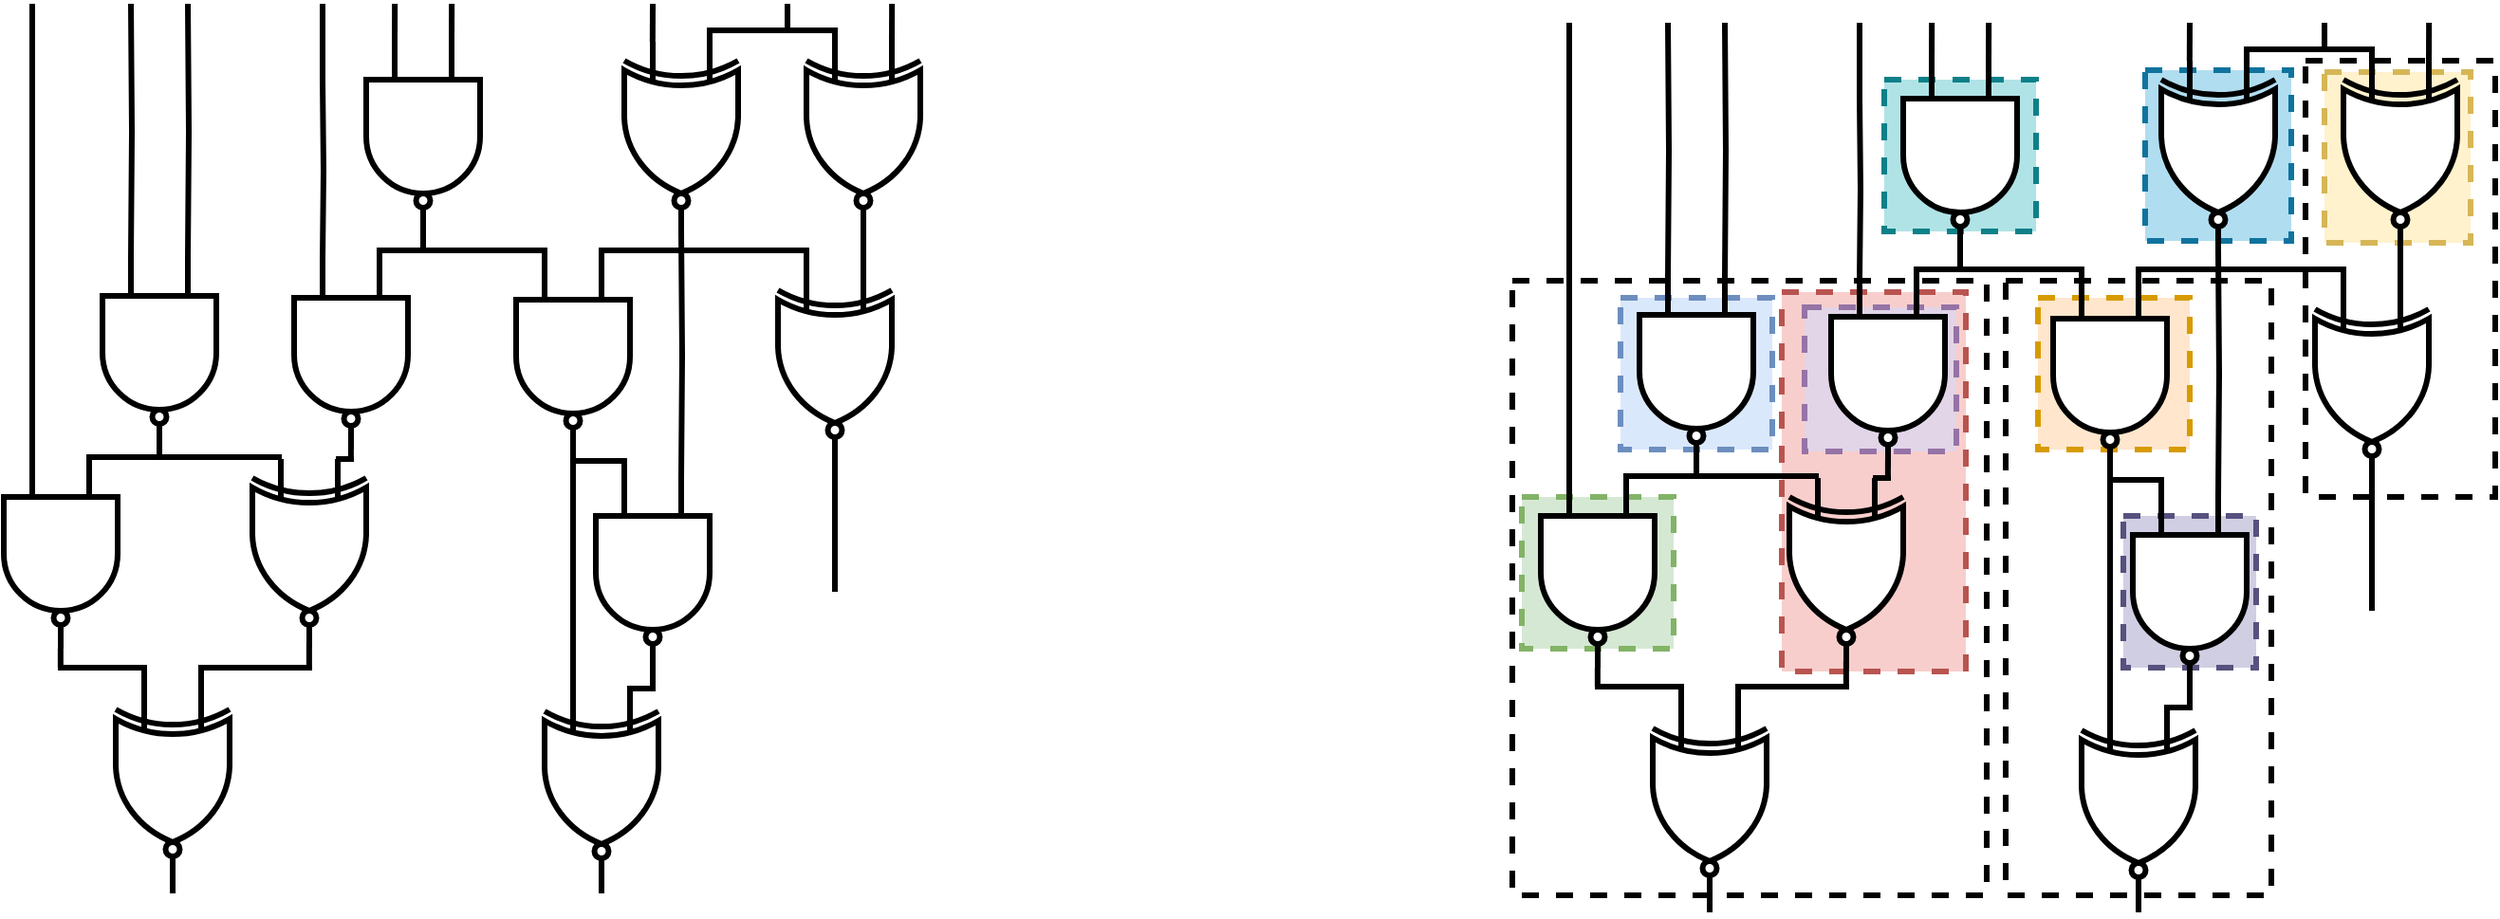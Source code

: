 <mxfile version="23.0.2" type="github">
  <diagram name="第 1 页" id="32cf2SjD67FVLoWvo91B">
    <mxGraphModel dx="1921" dy="1083" grid="1" gridSize="10" guides="1" tooltips="1" connect="1" arrows="1" fold="1" page="1" pageScale="1" pageWidth="827" pageHeight="1169" math="0" shadow="0">
      <root>
        <mxCell id="0" />
        <mxCell id="1" parent="0" />
        <mxCell id="BgFvJU5Psar2_dKR7bJg-219" value="" style="rounded=0;whiteSpace=wrap;html=1;dashed=1;strokeWidth=3;fillColor=none;strokeColor=#000000;" vertex="1" parent="1">
          <mxGeometry x="1348" y="190" width="100" height="230" as="geometry" />
        </mxCell>
        <mxCell id="BgFvJU5Psar2_dKR7bJg-217" value="" style="rounded=0;whiteSpace=wrap;html=1;dashed=1;strokeWidth=3;fillColor=none;strokeColor=#000000;" vertex="1" parent="1">
          <mxGeometry x="1190" y="306" width="140" height="324" as="geometry" />
        </mxCell>
        <mxCell id="BgFvJU5Psar2_dKR7bJg-214" value="" style="rounded=0;whiteSpace=wrap;html=1;dashed=1;strokeWidth=3;fillColor=none;strokeColor=#000000;" vertex="1" parent="1">
          <mxGeometry x="930" y="306" width="250" height="324" as="geometry" />
        </mxCell>
        <mxCell id="BgFvJU5Psar2_dKR7bJg-161" value="" style="rounded=0;whiteSpace=wrap;html=1;dashed=1;strokeWidth=3;fillColor=#f8cecc;strokeColor=#b85450;" vertex="1" parent="1">
          <mxGeometry x="1072" y="312" width="97" height="200" as="geometry" />
        </mxCell>
        <mxCell id="BgFvJU5Psar2_dKR7bJg-108" value="" style="rounded=0;whiteSpace=wrap;html=1;dashed=1;strokeWidth=3;fillColor=#d5e8d4;strokeColor=#82b366;" vertex="1" parent="1">
          <mxGeometry x="935" y="420" width="80" height="80" as="geometry" />
        </mxCell>
        <mxCell id="BgFvJU5Psar2_dKR7bJg-110" value="" style="rounded=0;whiteSpace=wrap;html=1;dashed=1;strokeWidth=3;fillColor=#e1d5e7;strokeColor=#9673a6;" vertex="1" parent="1">
          <mxGeometry x="1084" y="320" width="80" height="76" as="geometry" />
        </mxCell>
        <mxCell id="BgFvJU5Psar2_dKR7bJg-109" value="" style="rounded=0;whiteSpace=wrap;html=1;dashed=1;strokeWidth=3;fillColor=#dae8fc;strokeColor=#6c8ebf;" vertex="1" parent="1">
          <mxGeometry x="987" y="315" width="80" height="80" as="geometry" />
        </mxCell>
        <mxCell id="BgFvJU5Psar2_dKR7bJg-159" value="" style="group" vertex="1" connectable="0" parent="1">
          <mxGeometry x="945" y="170" width="500" height="463" as="geometry" />
        </mxCell>
        <mxCell id="BgFvJU5Psar2_dKR7bJg-220" value="" style="rounded=0;whiteSpace=wrap;html=1;dashed=1;strokeWidth=3;fillColor=#b1ddf0;strokeColor=#10739e;" vertex="1" parent="BgFvJU5Psar2_dKR7bJg-159">
          <mxGeometry x="318.5" y="25" width="77" height="90" as="geometry" />
        </mxCell>
        <mxCell id="BgFvJU5Psar2_dKR7bJg-218" value="" style="rounded=0;whiteSpace=wrap;html=1;dashed=1;strokeWidth=3;fillColor=#d0cee2;strokeColor=#56517e;" vertex="1" parent="BgFvJU5Psar2_dKR7bJg-159">
          <mxGeometry x="307" y="260" width="70" height="80" as="geometry" />
        </mxCell>
        <mxCell id="BgFvJU5Psar2_dKR7bJg-215" value="" style="rounded=0;whiteSpace=wrap;html=1;dashed=1;strokeWidth=3;fillColor=#b0e3e6;strokeColor=#0e8088;" vertex="1" parent="BgFvJU5Psar2_dKR7bJg-159">
          <mxGeometry x="181" y="30" width="80" height="80" as="geometry" />
        </mxCell>
        <mxCell id="BgFvJU5Psar2_dKR7bJg-164" value="" style="rounded=0;whiteSpace=wrap;html=1;dashed=1;strokeWidth=3;fillColor=#ffe6cc;strokeColor=#d79b00;" vertex="1" parent="BgFvJU5Psar2_dKR7bJg-159">
          <mxGeometry x="262" y="145" width="80" height="80" as="geometry" />
        </mxCell>
        <mxCell id="BgFvJU5Psar2_dKR7bJg-162" value="" style="rounded=0;whiteSpace=wrap;html=1;dashed=1;strokeWidth=3;fillColor=#fff2cc;strokeColor=#d6b656;" vertex="1" parent="BgFvJU5Psar2_dKR7bJg-159">
          <mxGeometry x="413" y="26" width="77" height="90" as="geometry" />
        </mxCell>
        <mxCell id="BgFvJU5Psar2_dKR7bJg-12" value="" style="verticalLabelPosition=bottom;shadow=0;dashed=0;align=center;html=1;verticalAlign=top;shape=mxgraph.electrical.logic_gates.logic_gate;operation=xor;negating=1;negSize=0.15;strokeWidth=3;direction=south;" vertex="1" parent="BgFvJU5Psar2_dKR7bJg-159">
          <mxGeometry x="131" y="240" width="60" height="100" as="geometry" />
        </mxCell>
        <mxCell id="BgFvJU5Psar2_dKR7bJg-13" value="" style="verticalLabelPosition=bottom;shadow=0;dashed=0;align=center;html=1;verticalAlign=top;shape=mxgraph.electrical.logic_gates.logic_gate;operation=and;negating=1;negSize=0.15;strokeWidth=3;direction=south;" vertex="1" parent="BgFvJU5Psar2_dKR7bJg-159">
          <mxGeometry y="240" width="60" height="100" as="geometry" />
        </mxCell>
        <mxCell id="BgFvJU5Psar2_dKR7bJg-14" value="" style="verticalLabelPosition=bottom;shadow=0;dashed=0;align=center;html=1;verticalAlign=top;shape=mxgraph.electrical.logic_gates.logic_gate;operation=and;negating=1;negSize=0.15;strokeWidth=3;direction=south;" vertex="1" parent="BgFvJU5Psar2_dKR7bJg-159">
          <mxGeometry x="52" y="134" width="60" height="100" as="geometry" />
        </mxCell>
        <mxCell id="BgFvJU5Psar2_dKR7bJg-16" value="" style="endArrow=none;html=1;rounded=0;entryX=1;entryY=0.5;entryDx=0;entryDy=0;entryPerimeter=0;strokeWidth=3;" edge="1" parent="BgFvJU5Psar2_dKR7bJg-159" target="BgFvJU5Psar2_dKR7bJg-14">
          <mxGeometry width="50" height="50" relative="1" as="geometry">
            <mxPoint x="82" y="240" as="sourcePoint" />
            <mxPoint x="82" y="329" as="targetPoint" />
          </mxGeometry>
        </mxCell>
        <mxCell id="BgFvJU5Psar2_dKR7bJg-18" value="" style="verticalLabelPosition=bottom;shadow=0;dashed=0;align=center;html=1;verticalAlign=top;shape=mxgraph.electrical.logic_gates.logic_gate;operation=xor;negating=1;negSize=0.15;strokeWidth=3;direction=south;" vertex="1" parent="BgFvJU5Psar2_dKR7bJg-159">
          <mxGeometry x="59" y="362" width="60" height="100" as="geometry" />
        </mxCell>
        <mxCell id="BgFvJU5Psar2_dKR7bJg-21" value="" style="endArrow=none;html=1;rounded=0;strokeWidth=3;entryX=0;entryY=0.75;entryDx=0;entryDy=0;entryPerimeter=0;edgeStyle=orthogonalEdgeStyle;" edge="1" parent="BgFvJU5Psar2_dKR7bJg-159" target="BgFvJU5Psar2_dKR7bJg-13">
          <mxGeometry width="50" height="50" relative="1" as="geometry">
            <mxPoint x="15" as="sourcePoint" />
            <mxPoint x="-9" y="238" as="targetPoint" />
            <Array as="points">
              <mxPoint x="15" y="8" />
            </Array>
          </mxGeometry>
        </mxCell>
        <mxCell id="BgFvJU5Psar2_dKR7bJg-22" value="" style="endArrow=none;html=1;rounded=0;strokeWidth=3;entryX=0;entryY=0.75;entryDx=0;entryDy=0;entryPerimeter=0;edgeStyle=orthogonalEdgeStyle;" edge="1" parent="BgFvJU5Psar2_dKR7bJg-159" target="BgFvJU5Psar2_dKR7bJg-14">
          <mxGeometry width="50" height="50" relative="1" as="geometry">
            <mxPoint x="67" as="sourcePoint" />
            <mxPoint x="72" y="119" as="targetPoint" />
          </mxGeometry>
        </mxCell>
        <mxCell id="BgFvJU5Psar2_dKR7bJg-23" value="" style="endArrow=none;html=1;rounded=0;strokeWidth=3;entryX=0;entryY=0.25;entryDx=0;entryDy=0;entryPerimeter=0;edgeStyle=orthogonalEdgeStyle;" edge="1" parent="BgFvJU5Psar2_dKR7bJg-159" target="BgFvJU5Psar2_dKR7bJg-14">
          <mxGeometry width="50" height="50" relative="1" as="geometry">
            <mxPoint x="97" as="sourcePoint" />
            <mxPoint x="77" y="149" as="targetPoint" />
          </mxGeometry>
        </mxCell>
        <mxCell id="BgFvJU5Psar2_dKR7bJg-24" value="" style="verticalLabelPosition=bottom;shadow=0;dashed=0;align=center;html=1;verticalAlign=top;shape=mxgraph.electrical.logic_gates.logic_gate;operation=and;negating=1;negSize=0.15;strokeWidth=3;direction=south;" vertex="1" parent="BgFvJU5Psar2_dKR7bJg-159">
          <mxGeometry x="153" y="135" width="60" height="100" as="geometry" />
        </mxCell>
        <mxCell id="BgFvJU5Psar2_dKR7bJg-25" value="" style="endArrow=none;html=1;rounded=0;strokeWidth=3;" edge="1" parent="BgFvJU5Psar2_dKR7bJg-159">
          <mxGeometry width="50" height="50" relative="1" as="geometry">
            <mxPoint x="184.5" y="240" as="sourcePoint" />
            <mxPoint x="175" y="240" as="targetPoint" />
          </mxGeometry>
        </mxCell>
        <mxCell id="BgFvJU5Psar2_dKR7bJg-27" value="" style="endArrow=none;html=1;rounded=0;strokeWidth=3;entryX=0;entryY=0.75;entryDx=0;entryDy=0;entryPerimeter=0;edgeStyle=orthogonalEdgeStyle;" edge="1" parent="BgFvJU5Psar2_dKR7bJg-159" target="BgFvJU5Psar2_dKR7bJg-24">
          <mxGeometry width="50" height="50" relative="1" as="geometry">
            <mxPoint x="168" y="40" as="sourcePoint" />
            <mxPoint x="163" y="130" as="targetPoint" />
          </mxGeometry>
        </mxCell>
        <mxCell id="BgFvJU5Psar2_dKR7bJg-28" value="" style="verticalLabelPosition=bottom;shadow=0;dashed=0;align=center;html=1;verticalAlign=top;shape=mxgraph.electrical.logic_gates.logic_gate;operation=and;negating=1;negSize=0.15;strokeWidth=3;direction=south;" vertex="1" parent="BgFvJU5Psar2_dKR7bJg-159">
          <mxGeometry x="191" y="20" width="60" height="100" as="geometry" />
        </mxCell>
        <mxCell id="BgFvJU5Psar2_dKR7bJg-29" value="" style="endArrow=none;html=1;rounded=0;strokeWidth=3;entryX=0;entryY=0.25;entryDx=0;entryDy=0;entryPerimeter=0;edgeStyle=orthogonalEdgeStyle;exitX=1;exitY=0.5;exitDx=0;exitDy=0;exitPerimeter=0;" edge="1" parent="BgFvJU5Psar2_dKR7bJg-159" source="BgFvJU5Psar2_dKR7bJg-28" target="BgFvJU5Psar2_dKR7bJg-24">
          <mxGeometry width="50" height="50" relative="1" as="geometry">
            <mxPoint x="140" y="50" as="sourcePoint" />
            <mxPoint x="140" y="140" as="targetPoint" />
          </mxGeometry>
        </mxCell>
        <mxCell id="BgFvJU5Psar2_dKR7bJg-30" value="" style="verticalLabelPosition=bottom;shadow=0;dashed=0;align=center;html=1;verticalAlign=top;shape=mxgraph.electrical.logic_gates.logic_gate;operation=and;negating=1;negSize=0.15;strokeWidth=3;direction=south;" vertex="1" parent="BgFvJU5Psar2_dKR7bJg-159">
          <mxGeometry x="270" y="136" width="60" height="100" as="geometry" />
        </mxCell>
        <mxCell id="BgFvJU5Psar2_dKR7bJg-31" value="" style="endArrow=none;html=1;rounded=0;strokeWidth=3;edgeStyle=orthogonalEdgeStyle;exitX=0;exitY=0.75;exitDx=0;exitDy=0;exitPerimeter=0;" edge="1" parent="BgFvJU5Psar2_dKR7bJg-159" source="BgFvJU5Psar2_dKR7bJg-30">
          <mxGeometry width="50" height="50" relative="1" as="geometry">
            <mxPoint x="275" y="139" as="sourcePoint" />
            <mxPoint x="215" y="130" as="targetPoint" />
            <Array as="points">
              <mxPoint x="285" y="130" />
            </Array>
          </mxGeometry>
        </mxCell>
        <mxCell id="BgFvJU5Psar2_dKR7bJg-32" value="" style="verticalLabelPosition=bottom;shadow=0;dashed=0;align=center;html=1;verticalAlign=top;shape=mxgraph.electrical.logic_gates.logic_gate;operation=xor;negating=1;negSize=0.15;strokeWidth=3;direction=south;" vertex="1" parent="BgFvJU5Psar2_dKR7bJg-159">
          <mxGeometry x="285" y="363" width="60" height="100" as="geometry" />
        </mxCell>
        <mxCell id="BgFvJU5Psar2_dKR7bJg-33" value="" style="endArrow=none;html=1;rounded=0;strokeWidth=3;entryX=0;entryY=0.75;entryDx=0;entryDy=0;entryPerimeter=0;edgeStyle=orthogonalEdgeStyle;exitX=1;exitY=0.5;exitDx=0;exitDy=0;exitPerimeter=0;" edge="1" parent="BgFvJU5Psar2_dKR7bJg-159" source="BgFvJU5Psar2_dKR7bJg-30" target="BgFvJU5Psar2_dKR7bJg-32">
          <mxGeometry width="50" height="50" relative="1" as="geometry">
            <mxPoint x="280" y="220" as="sourcePoint" />
            <mxPoint x="280" y="460" as="targetPoint" />
          </mxGeometry>
        </mxCell>
        <mxCell id="BgFvJU5Psar2_dKR7bJg-34" value="" style="endArrow=none;html=1;rounded=0;strokeWidth=3;" edge="1" parent="BgFvJU5Psar2_dKR7bJg-159">
          <mxGeometry width="50" height="50" relative="1" as="geometry">
            <mxPoint x="43.5" y="239" as="sourcePoint" />
            <mxPoint x="146.5" y="239" as="targetPoint" />
          </mxGeometry>
        </mxCell>
        <mxCell id="BgFvJU5Psar2_dKR7bJg-35" value="" style="verticalLabelPosition=bottom;shadow=0;dashed=0;align=center;html=1;verticalAlign=top;shape=mxgraph.electrical.logic_gates.logic_gate;operation=and;negating=1;negSize=0.15;strokeWidth=3;direction=south;" vertex="1" parent="BgFvJU5Psar2_dKR7bJg-159">
          <mxGeometry x="312" y="250" width="60" height="100" as="geometry" />
        </mxCell>
        <mxCell id="BgFvJU5Psar2_dKR7bJg-36" value="" style="endArrow=none;html=1;rounded=0;strokeWidth=3;edgeStyle=orthogonalEdgeStyle;exitX=0;exitY=0.75;exitDx=0;exitDy=0;exitPerimeter=0;" edge="1" parent="BgFvJU5Psar2_dKR7bJg-159" source="BgFvJU5Psar2_dKR7bJg-35">
          <mxGeometry width="50" height="50" relative="1" as="geometry">
            <mxPoint x="344.99" y="250" as="sourcePoint" />
            <mxPoint x="299.99" y="234" as="targetPoint" />
            <Array as="points">
              <mxPoint x="327" y="241" />
              <mxPoint x="300" y="241" />
            </Array>
          </mxGeometry>
        </mxCell>
        <mxCell id="BgFvJU5Psar2_dKR7bJg-38" value="" style="verticalLabelPosition=bottom;shadow=0;dashed=0;align=center;html=1;verticalAlign=top;shape=mxgraph.electrical.logic_gates.logic_gate;operation=xor;negating=1;negSize=0.15;strokeWidth=3;direction=south;" vertex="1" parent="BgFvJU5Psar2_dKR7bJg-159">
          <mxGeometry x="327" y="20" width="60" height="100" as="geometry" />
        </mxCell>
        <mxCell id="BgFvJU5Psar2_dKR7bJg-39" value="" style="verticalLabelPosition=bottom;shadow=0;dashed=0;align=center;html=1;verticalAlign=top;shape=mxgraph.electrical.logic_gates.logic_gate;operation=xor;negating=1;negSize=0.15;strokeWidth=3;direction=south;" vertex="1" parent="BgFvJU5Psar2_dKR7bJg-159">
          <mxGeometry x="423" y="20" width="60" height="100" as="geometry" />
        </mxCell>
        <mxCell id="BgFvJU5Psar2_dKR7bJg-40" value="" style="endArrow=none;html=1;rounded=0;strokeWidth=3;entryX=0;entryY=0.25;entryDx=0;entryDy=0;entryPerimeter=0;edgeStyle=orthogonalEdgeStyle;" edge="1" parent="BgFvJU5Psar2_dKR7bJg-159" target="BgFvJU5Psar2_dKR7bJg-35">
          <mxGeometry width="50" height="50" relative="1" as="geometry">
            <mxPoint x="357" y="120" as="sourcePoint" />
            <mxPoint x="356.71" y="250" as="targetPoint" />
          </mxGeometry>
        </mxCell>
        <mxCell id="BgFvJU5Psar2_dKR7bJg-41" value="" style="verticalLabelPosition=bottom;shadow=0;dashed=0;align=center;html=1;verticalAlign=top;shape=mxgraph.electrical.logic_gates.logic_gate;operation=xor;negating=1;negSize=0.15;strokeWidth=3;direction=south;" vertex="1" parent="BgFvJU5Psar2_dKR7bJg-159">
          <mxGeometry x="408" y="141" width="60" height="100" as="geometry" />
        </mxCell>
        <mxCell id="BgFvJU5Psar2_dKR7bJg-42" value="" style="endArrow=none;html=1;rounded=0;strokeWidth=3;exitX=1;exitY=0.5;exitDx=0;exitDy=0;exitPerimeter=0;entryX=0.09;entryY=0.25;entryDx=0;entryDy=0;entryPerimeter=0;" edge="1" parent="BgFvJU5Psar2_dKR7bJg-159" source="BgFvJU5Psar2_dKR7bJg-39" target="BgFvJU5Psar2_dKR7bJg-41">
          <mxGeometry width="50" height="50" relative="1" as="geometry">
            <mxPoint x="348" y="130" as="sourcePoint" />
            <mxPoint x="453" y="140" as="targetPoint" />
          </mxGeometry>
        </mxCell>
        <mxCell id="BgFvJU5Psar2_dKR7bJg-43" value="" style="endArrow=none;html=1;rounded=0;strokeWidth=3;edgeStyle=orthogonalEdgeStyle;exitX=0;exitY=0.75;exitDx=0;exitDy=0;exitPerimeter=0;entryX=0;entryY=0.25;entryDx=0;entryDy=0;entryPerimeter=0;" edge="1" parent="BgFvJU5Psar2_dKR7bJg-159" source="BgFvJU5Psar2_dKR7bJg-41" target="BgFvJU5Psar2_dKR7bJg-30">
          <mxGeometry width="50" height="50" relative="1" as="geometry">
            <mxPoint x="404.99" y="126" as="sourcePoint" />
            <mxPoint x="359.99" y="110" as="targetPoint" />
            <Array as="points">
              <mxPoint x="423" y="130" />
              <mxPoint x="315" y="130" />
            </Array>
          </mxGeometry>
        </mxCell>
        <mxCell id="BgFvJU5Psar2_dKR7bJg-44" value="" style="endArrow=none;html=1;rounded=0;strokeWidth=3;exitX=0.986;exitY=0.5;exitDx=0;exitDy=0;exitPerimeter=0;" edge="1" parent="BgFvJU5Psar2_dKR7bJg-159" source="BgFvJU5Psar2_dKR7bJg-41">
          <mxGeometry width="50" height="50" relative="1" as="geometry">
            <mxPoint x="437.71" y="241" as="sourcePoint" />
            <mxPoint x="438" y="310" as="targetPoint" />
          </mxGeometry>
        </mxCell>
        <mxCell id="BgFvJU5Psar2_dKR7bJg-45" value="" style="endArrow=none;html=1;rounded=0;strokeWidth=3;edgeStyle=orthogonalEdgeStyle;exitX=0;exitY=0.75;exitDx=0;exitDy=0;exitPerimeter=0;entryX=0;entryY=0.25;entryDx=0;entryDy=0;entryPerimeter=0;" edge="1" parent="BgFvJU5Psar2_dKR7bJg-159" source="BgFvJU5Psar2_dKR7bJg-39">
          <mxGeometry width="50" height="50" relative="1" as="geometry">
            <mxPoint x="517" y="25" as="sourcePoint" />
            <mxPoint x="372" y="20" as="targetPoint" />
            <Array as="points">
              <mxPoint x="438" y="14" />
              <mxPoint x="372" y="14" />
            </Array>
          </mxGeometry>
        </mxCell>
        <mxCell id="BgFvJU5Psar2_dKR7bJg-46" value="" style="endArrow=none;html=1;rounded=0;strokeWidth=3;entryX=0.09;entryY=0.25;entryDx=0;entryDy=0;entryPerimeter=0;" edge="1" parent="BgFvJU5Psar2_dKR7bJg-159">
          <mxGeometry width="50" height="50" relative="1" as="geometry">
            <mxPoint x="413" as="sourcePoint" />
            <mxPoint x="413" y="15" as="targetPoint" />
          </mxGeometry>
        </mxCell>
        <mxCell id="BgFvJU5Psar2_dKR7bJg-47" value="" style="endArrow=none;html=1;rounded=0;strokeWidth=3;entryX=0.09;entryY=0.25;entryDx=0;entryDy=0;entryPerimeter=0;" edge="1" parent="BgFvJU5Psar2_dKR7bJg-159">
          <mxGeometry width="50" height="50" relative="1" as="geometry">
            <mxPoint x="342" as="sourcePoint" />
            <mxPoint x="341.92" y="20" as="targetPoint" />
          </mxGeometry>
        </mxCell>
        <mxCell id="BgFvJU5Psar2_dKR7bJg-48" value="" style="endArrow=none;html=1;rounded=0;strokeWidth=3;entryX=0.09;entryY=0.25;entryDx=0;entryDy=0;entryPerimeter=0;" edge="1" parent="BgFvJU5Psar2_dKR7bJg-159">
          <mxGeometry width="50" height="50" relative="1" as="geometry">
            <mxPoint x="468.08" as="sourcePoint" />
            <mxPoint x="468" y="20" as="targetPoint" />
          </mxGeometry>
        </mxCell>
        <mxCell id="BgFvJU5Psar2_dKR7bJg-49" value="" style="endArrow=none;html=1;rounded=0;strokeWidth=3;entryX=0.09;entryY=0.25;entryDx=0;entryDy=0;entryPerimeter=0;" edge="1" parent="BgFvJU5Psar2_dKR7bJg-159">
          <mxGeometry width="50" height="50" relative="1" as="geometry">
            <mxPoint x="206.08" as="sourcePoint" />
            <mxPoint x="206" y="20" as="targetPoint" />
          </mxGeometry>
        </mxCell>
        <mxCell id="BgFvJU5Psar2_dKR7bJg-51" value="" style="endArrow=none;html=1;rounded=0;strokeWidth=3;entryX=0.09;entryY=0.25;entryDx=0;entryDy=0;entryPerimeter=0;" edge="1" parent="BgFvJU5Psar2_dKR7bJg-159">
          <mxGeometry width="50" height="50" relative="1" as="geometry">
            <mxPoint x="236.08" as="sourcePoint" />
            <mxPoint x="236" y="20" as="targetPoint" />
          </mxGeometry>
        </mxCell>
        <mxCell id="BgFvJU5Psar2_dKR7bJg-52" value="" style="endArrow=none;html=1;rounded=0;strokeWidth=3;entryX=0.09;entryY=0.25;entryDx=0;entryDy=0;entryPerimeter=0;" edge="1" parent="BgFvJU5Psar2_dKR7bJg-159">
          <mxGeometry width="50" height="50" relative="1" as="geometry">
            <mxPoint x="168" as="sourcePoint" />
            <mxPoint x="168" y="40" as="targetPoint" />
          </mxGeometry>
        </mxCell>
        <mxCell id="BgFvJU5Psar2_dKR7bJg-53" value="" style="endArrow=none;html=1;rounded=0;strokeWidth=3;" edge="1" parent="BgFvJU5Psar2_dKR7bJg-159">
          <mxGeometry width="50" height="50" relative="1" as="geometry">
            <mxPoint x="182.95" y="240" as="sourcePoint" />
            <mxPoint x="182.95" y="230" as="targetPoint" />
            <Array as="points">
              <mxPoint x="182.95" y="240" />
            </Array>
          </mxGeometry>
        </mxCell>
        <mxCell id="BgFvJU5Psar2_dKR7bJg-56" value="" style="endArrow=none;html=1;rounded=0;strokeWidth=3;edgeStyle=orthogonalEdgeStyle;exitX=1;exitY=0.5;exitDx=0;exitDy=0;exitPerimeter=0;entryX=0;entryY=0.25;entryDx=0;entryDy=0;entryPerimeter=0;" edge="1" parent="BgFvJU5Psar2_dKR7bJg-159" source="BgFvJU5Psar2_dKR7bJg-35" target="BgFvJU5Psar2_dKR7bJg-32">
          <mxGeometry width="50" height="50" relative="1" as="geometry">
            <mxPoint x="357.01" y="370" as="sourcePoint" />
            <mxPoint x="330" y="354" as="targetPoint" />
            <Array as="points">
              <mxPoint x="342" y="361" />
              <mxPoint x="330" y="361" />
            </Array>
          </mxGeometry>
        </mxCell>
        <mxCell id="BgFvJU5Psar2_dKR7bJg-57" value="" style="endArrow=none;html=1;rounded=0;strokeWidth=3;" edge="1" parent="BgFvJU5Psar2_dKR7bJg-159">
          <mxGeometry width="50" height="50" relative="1" as="geometry">
            <mxPoint x="28.5" y="350" as="sourcePoint" />
            <mxPoint x="75.5" y="350" as="targetPoint" />
          </mxGeometry>
        </mxCell>
        <mxCell id="BgFvJU5Psar2_dKR7bJg-58" value="" style="endArrow=none;html=1;rounded=0;strokeWidth=3;" edge="1" parent="BgFvJU5Psar2_dKR7bJg-159">
          <mxGeometry width="50" height="50" relative="1" as="geometry">
            <mxPoint x="102.5" y="350" as="sourcePoint" />
            <mxPoint x="162.5" y="350" as="targetPoint" />
          </mxGeometry>
        </mxCell>
        <mxCell id="BgFvJU5Psar2_dKR7bJg-60" value="" style="endArrow=none;html=1;rounded=0;strokeWidth=3;" edge="1" parent="BgFvJU5Psar2_dKR7bJg-159">
          <mxGeometry width="50" height="50" relative="1" as="geometry">
            <mxPoint x="29.93" y="340" as="sourcePoint" />
            <mxPoint x="29.93" y="350" as="targetPoint" />
          </mxGeometry>
        </mxCell>
        <mxCell id="BgFvJU5Psar2_dKR7bJg-62" value="" style="endArrow=none;html=1;rounded=0;strokeWidth=3;entryX=0;entryY=0.75;entryDx=0;entryDy=0;entryPerimeter=0;" edge="1" parent="BgFvJU5Psar2_dKR7bJg-159" target="BgFvJU5Psar2_dKR7bJg-18">
          <mxGeometry width="50" height="50" relative="1" as="geometry">
            <mxPoint x="74" y="350" as="sourcePoint" />
            <mxPoint x="81.9" y="363.5" as="targetPoint" />
          </mxGeometry>
        </mxCell>
        <mxCell id="BgFvJU5Psar2_dKR7bJg-63" value="" style="endArrow=none;html=1;rounded=0;strokeWidth=3;entryX=0;entryY=0.75;entryDx=0;entryDy=0;entryPerimeter=0;" edge="1" parent="BgFvJU5Psar2_dKR7bJg-159">
          <mxGeometry width="50" height="50" relative="1" as="geometry">
            <mxPoint x="104" y="350" as="sourcePoint" />
            <mxPoint x="104" y="363.5" as="targetPoint" />
          </mxGeometry>
        </mxCell>
        <mxCell id="BgFvJU5Psar2_dKR7bJg-111" value="" style="endArrow=none;html=1;rounded=0;strokeWidth=3;entryX=0;entryY=0.75;entryDx=0;entryDy=0;entryPerimeter=0;" edge="1" parent="BgFvJU5Psar2_dKR7bJg-159">
          <mxGeometry width="50" height="50" relative="1" as="geometry">
            <mxPoint x="160.94" y="336.5" as="sourcePoint" />
            <mxPoint x="160.94" y="350" as="targetPoint" />
          </mxGeometry>
        </mxCell>
        <mxCell id="BgFvJU5Psar2_dKR7bJg-222" value="" style="endArrow=none;html=1;rounded=0;strokeWidth=3;entryX=0;entryY=0.75;entryDx=0;entryDy=0;entryPerimeter=0;" edge="1" parent="BgFvJU5Psar2_dKR7bJg-159">
          <mxGeometry width="50" height="50" relative="1" as="geometry">
            <mxPoint x="315" y="457" as="sourcePoint" />
            <mxPoint x="315" y="469" as="targetPoint" />
          </mxGeometry>
        </mxCell>
        <mxCell id="BgFvJU5Psar2_dKR7bJg-221" value="" style="endArrow=none;html=1;rounded=0;strokeWidth=3;entryX=0;entryY=0.75;entryDx=0;entryDy=0;entryPerimeter=0;" edge="1" parent="1">
          <mxGeometry width="50" height="50" relative="1" as="geometry">
            <mxPoint x="1034" y="627" as="sourcePoint" />
            <mxPoint x="1034" y="639" as="targetPoint" />
          </mxGeometry>
        </mxCell>
        <mxCell id="BgFvJU5Psar2_dKR7bJg-279" value="" style="endArrow=none;html=1;rounded=0;strokeWidth=3;entryX=0;entryY=0.75;entryDx=0;entryDy=0;entryPerimeter=0;" edge="1" parent="1">
          <mxGeometry width="50" height="50" relative="1" as="geometry">
            <mxPoint x="224" y="617" as="sourcePoint" />
            <mxPoint x="224" y="629" as="targetPoint" />
          </mxGeometry>
        </mxCell>
        <mxCell id="BgFvJU5Psar2_dKR7bJg-236" value="" style="verticalLabelPosition=bottom;shadow=0;dashed=0;align=center;html=1;verticalAlign=top;shape=mxgraph.electrical.logic_gates.logic_gate;operation=xor;negating=1;negSize=0.15;strokeWidth=3;direction=south;" vertex="1" parent="1">
          <mxGeometry x="266" y="400" width="60" height="100" as="geometry" />
        </mxCell>
        <mxCell id="BgFvJU5Psar2_dKR7bJg-237" value="" style="verticalLabelPosition=bottom;shadow=0;dashed=0;align=center;html=1;verticalAlign=top;shape=mxgraph.electrical.logic_gates.logic_gate;operation=and;negating=1;negSize=0.15;strokeWidth=3;direction=south;" vertex="1" parent="1">
          <mxGeometry x="135" y="400" width="60" height="100" as="geometry" />
        </mxCell>
        <mxCell id="BgFvJU5Psar2_dKR7bJg-238" value="" style="verticalLabelPosition=bottom;shadow=0;dashed=0;align=center;html=1;verticalAlign=top;shape=mxgraph.electrical.logic_gates.logic_gate;operation=and;negating=1;negSize=0.15;strokeWidth=3;direction=south;" vertex="1" parent="1">
          <mxGeometry x="187" y="294" width="60" height="100" as="geometry" />
        </mxCell>
        <mxCell id="BgFvJU5Psar2_dKR7bJg-239" value="" style="endArrow=none;html=1;rounded=0;entryX=1;entryY=0.5;entryDx=0;entryDy=0;entryPerimeter=0;strokeWidth=3;" edge="1" parent="1" target="BgFvJU5Psar2_dKR7bJg-238">
          <mxGeometry width="50" height="50" relative="1" as="geometry">
            <mxPoint x="217" y="400" as="sourcePoint" />
            <mxPoint x="217" y="489" as="targetPoint" />
          </mxGeometry>
        </mxCell>
        <mxCell id="BgFvJU5Psar2_dKR7bJg-240" value="" style="verticalLabelPosition=bottom;shadow=0;dashed=0;align=center;html=1;verticalAlign=top;shape=mxgraph.electrical.logic_gates.logic_gate;operation=xor;negating=1;negSize=0.15;strokeWidth=3;direction=south;" vertex="1" parent="1">
          <mxGeometry x="194" y="522" width="60" height="100" as="geometry" />
        </mxCell>
        <mxCell id="BgFvJU5Psar2_dKR7bJg-241" value="" style="endArrow=none;html=1;rounded=0;strokeWidth=3;entryX=0;entryY=0.75;entryDx=0;entryDy=0;entryPerimeter=0;edgeStyle=orthogonalEdgeStyle;" edge="1" parent="1" target="BgFvJU5Psar2_dKR7bJg-237">
          <mxGeometry width="50" height="50" relative="1" as="geometry">
            <mxPoint x="150" y="160" as="sourcePoint" />
            <mxPoint x="126" y="398" as="targetPoint" />
            <Array as="points">
              <mxPoint x="150" y="168" />
            </Array>
          </mxGeometry>
        </mxCell>
        <mxCell id="BgFvJU5Psar2_dKR7bJg-242" value="" style="endArrow=none;html=1;rounded=0;strokeWidth=3;entryX=0;entryY=0.75;entryDx=0;entryDy=0;entryPerimeter=0;edgeStyle=orthogonalEdgeStyle;" edge="1" parent="1" target="BgFvJU5Psar2_dKR7bJg-238">
          <mxGeometry width="50" height="50" relative="1" as="geometry">
            <mxPoint x="202" y="160" as="sourcePoint" />
            <mxPoint x="207" y="279" as="targetPoint" />
          </mxGeometry>
        </mxCell>
        <mxCell id="BgFvJU5Psar2_dKR7bJg-243" value="" style="endArrow=none;html=1;rounded=0;strokeWidth=3;entryX=0;entryY=0.25;entryDx=0;entryDy=0;entryPerimeter=0;edgeStyle=orthogonalEdgeStyle;" edge="1" parent="1" target="BgFvJU5Psar2_dKR7bJg-238">
          <mxGeometry width="50" height="50" relative="1" as="geometry">
            <mxPoint x="232" y="160" as="sourcePoint" />
            <mxPoint x="212" y="309" as="targetPoint" />
          </mxGeometry>
        </mxCell>
        <mxCell id="BgFvJU5Psar2_dKR7bJg-244" value="" style="verticalLabelPosition=bottom;shadow=0;dashed=0;align=center;html=1;verticalAlign=top;shape=mxgraph.electrical.logic_gates.logic_gate;operation=and;negating=1;negSize=0.15;strokeWidth=3;direction=south;" vertex="1" parent="1">
          <mxGeometry x="288" y="295" width="60" height="100" as="geometry" />
        </mxCell>
        <mxCell id="BgFvJU5Psar2_dKR7bJg-245" value="" style="endArrow=none;html=1;rounded=0;strokeWidth=3;" edge="1" parent="1">
          <mxGeometry width="50" height="50" relative="1" as="geometry">
            <mxPoint x="319.5" y="400" as="sourcePoint" />
            <mxPoint x="310" y="400" as="targetPoint" />
          </mxGeometry>
        </mxCell>
        <mxCell id="BgFvJU5Psar2_dKR7bJg-246" value="" style="endArrow=none;html=1;rounded=0;strokeWidth=3;entryX=0;entryY=0.75;entryDx=0;entryDy=0;entryPerimeter=0;edgeStyle=orthogonalEdgeStyle;" edge="1" parent="1" target="BgFvJU5Psar2_dKR7bJg-244">
          <mxGeometry width="50" height="50" relative="1" as="geometry">
            <mxPoint x="303" y="200" as="sourcePoint" />
            <mxPoint x="298" y="290" as="targetPoint" />
          </mxGeometry>
        </mxCell>
        <mxCell id="BgFvJU5Psar2_dKR7bJg-247" value="" style="verticalLabelPosition=bottom;shadow=0;dashed=0;align=center;html=1;verticalAlign=top;shape=mxgraph.electrical.logic_gates.logic_gate;operation=and;negating=1;negSize=0.15;strokeWidth=3;direction=south;" vertex="1" parent="1">
          <mxGeometry x="326" y="180" width="60" height="100" as="geometry" />
        </mxCell>
        <mxCell id="BgFvJU5Psar2_dKR7bJg-248" value="" style="endArrow=none;html=1;rounded=0;strokeWidth=3;entryX=0;entryY=0.25;entryDx=0;entryDy=0;entryPerimeter=0;edgeStyle=orthogonalEdgeStyle;exitX=1;exitY=0.5;exitDx=0;exitDy=0;exitPerimeter=0;" edge="1" parent="1" source="BgFvJU5Psar2_dKR7bJg-247" target="BgFvJU5Psar2_dKR7bJg-244">
          <mxGeometry width="50" height="50" relative="1" as="geometry">
            <mxPoint x="275" y="210" as="sourcePoint" />
            <mxPoint x="275" y="300" as="targetPoint" />
          </mxGeometry>
        </mxCell>
        <mxCell id="BgFvJU5Psar2_dKR7bJg-249" value="" style="verticalLabelPosition=bottom;shadow=0;dashed=0;align=center;html=1;verticalAlign=top;shape=mxgraph.electrical.logic_gates.logic_gate;operation=and;negating=1;negSize=0.15;strokeWidth=3;direction=south;" vertex="1" parent="1">
          <mxGeometry x="405" y="296" width="60" height="100" as="geometry" />
        </mxCell>
        <mxCell id="BgFvJU5Psar2_dKR7bJg-250" value="" style="endArrow=none;html=1;rounded=0;strokeWidth=3;edgeStyle=orthogonalEdgeStyle;exitX=0;exitY=0.75;exitDx=0;exitDy=0;exitPerimeter=0;" edge="1" parent="1" source="BgFvJU5Psar2_dKR7bJg-249">
          <mxGeometry width="50" height="50" relative="1" as="geometry">
            <mxPoint x="410" y="299" as="sourcePoint" />
            <mxPoint x="350" y="290" as="targetPoint" />
            <Array as="points">
              <mxPoint x="420" y="290" />
            </Array>
          </mxGeometry>
        </mxCell>
        <mxCell id="BgFvJU5Psar2_dKR7bJg-251" value="" style="verticalLabelPosition=bottom;shadow=0;dashed=0;align=center;html=1;verticalAlign=top;shape=mxgraph.electrical.logic_gates.logic_gate;operation=xor;negating=1;negSize=0.15;strokeWidth=3;direction=south;" vertex="1" parent="1">
          <mxGeometry x="420" y="523" width="60" height="100" as="geometry" />
        </mxCell>
        <mxCell id="BgFvJU5Psar2_dKR7bJg-252" value="" style="endArrow=none;html=1;rounded=0;strokeWidth=3;entryX=0;entryY=0.75;entryDx=0;entryDy=0;entryPerimeter=0;edgeStyle=orthogonalEdgeStyle;exitX=1;exitY=0.5;exitDx=0;exitDy=0;exitPerimeter=0;" edge="1" parent="1" source="BgFvJU5Psar2_dKR7bJg-249" target="BgFvJU5Psar2_dKR7bJg-251">
          <mxGeometry width="50" height="50" relative="1" as="geometry">
            <mxPoint x="415" y="380" as="sourcePoint" />
            <mxPoint x="415" y="620" as="targetPoint" />
          </mxGeometry>
        </mxCell>
        <mxCell id="BgFvJU5Psar2_dKR7bJg-253" value="" style="endArrow=none;html=1;rounded=0;strokeWidth=3;" edge="1" parent="1">
          <mxGeometry width="50" height="50" relative="1" as="geometry">
            <mxPoint x="178.5" y="399" as="sourcePoint" />
            <mxPoint x="281.5" y="399" as="targetPoint" />
          </mxGeometry>
        </mxCell>
        <mxCell id="BgFvJU5Psar2_dKR7bJg-254" value="" style="verticalLabelPosition=bottom;shadow=0;dashed=0;align=center;html=1;verticalAlign=top;shape=mxgraph.electrical.logic_gates.logic_gate;operation=and;negating=1;negSize=0.15;strokeWidth=3;direction=south;" vertex="1" parent="1">
          <mxGeometry x="447" y="410" width="60" height="100" as="geometry" />
        </mxCell>
        <mxCell id="BgFvJU5Psar2_dKR7bJg-255" value="" style="endArrow=none;html=1;rounded=0;strokeWidth=3;edgeStyle=orthogonalEdgeStyle;exitX=0;exitY=0.75;exitDx=0;exitDy=0;exitPerimeter=0;" edge="1" parent="1" source="BgFvJU5Psar2_dKR7bJg-254">
          <mxGeometry width="50" height="50" relative="1" as="geometry">
            <mxPoint x="479.99" y="410" as="sourcePoint" />
            <mxPoint x="434.99" y="394" as="targetPoint" />
            <Array as="points">
              <mxPoint x="462" y="401" />
              <mxPoint x="435" y="401" />
            </Array>
          </mxGeometry>
        </mxCell>
        <mxCell id="BgFvJU5Psar2_dKR7bJg-256" value="" style="verticalLabelPosition=bottom;shadow=0;dashed=0;align=center;html=1;verticalAlign=top;shape=mxgraph.electrical.logic_gates.logic_gate;operation=xor;negating=1;negSize=0.15;strokeWidth=3;direction=south;" vertex="1" parent="1">
          <mxGeometry x="462" y="180" width="60" height="100" as="geometry" />
        </mxCell>
        <mxCell id="BgFvJU5Psar2_dKR7bJg-257" value="" style="verticalLabelPosition=bottom;shadow=0;dashed=0;align=center;html=1;verticalAlign=top;shape=mxgraph.electrical.logic_gates.logic_gate;operation=xor;negating=1;negSize=0.15;strokeWidth=3;direction=south;" vertex="1" parent="1">
          <mxGeometry x="558" y="180" width="60" height="100" as="geometry" />
        </mxCell>
        <mxCell id="BgFvJU5Psar2_dKR7bJg-258" value="" style="endArrow=none;html=1;rounded=0;strokeWidth=3;entryX=0;entryY=0.25;entryDx=0;entryDy=0;entryPerimeter=0;edgeStyle=orthogonalEdgeStyle;" edge="1" parent="1" target="BgFvJU5Psar2_dKR7bJg-254">
          <mxGeometry width="50" height="50" relative="1" as="geometry">
            <mxPoint x="492" y="280" as="sourcePoint" />
            <mxPoint x="491.71" y="410" as="targetPoint" />
          </mxGeometry>
        </mxCell>
        <mxCell id="BgFvJU5Psar2_dKR7bJg-259" value="" style="verticalLabelPosition=bottom;shadow=0;dashed=0;align=center;html=1;verticalAlign=top;shape=mxgraph.electrical.logic_gates.logic_gate;operation=xor;negating=1;negSize=0.15;strokeWidth=3;direction=south;" vertex="1" parent="1">
          <mxGeometry x="543" y="301" width="60" height="100" as="geometry" />
        </mxCell>
        <mxCell id="BgFvJU5Psar2_dKR7bJg-260" value="" style="endArrow=none;html=1;rounded=0;strokeWidth=3;exitX=1;exitY=0.5;exitDx=0;exitDy=0;exitPerimeter=0;entryX=0.09;entryY=0.25;entryDx=0;entryDy=0;entryPerimeter=0;" edge="1" parent="1" source="BgFvJU5Psar2_dKR7bJg-257" target="BgFvJU5Psar2_dKR7bJg-259">
          <mxGeometry width="50" height="50" relative="1" as="geometry">
            <mxPoint x="483" y="290" as="sourcePoint" />
            <mxPoint x="588" y="300" as="targetPoint" />
          </mxGeometry>
        </mxCell>
        <mxCell id="BgFvJU5Psar2_dKR7bJg-261" value="" style="endArrow=none;html=1;rounded=0;strokeWidth=3;edgeStyle=orthogonalEdgeStyle;exitX=0;exitY=0.75;exitDx=0;exitDy=0;exitPerimeter=0;entryX=0;entryY=0.25;entryDx=0;entryDy=0;entryPerimeter=0;" edge="1" parent="1" source="BgFvJU5Psar2_dKR7bJg-259" target="BgFvJU5Psar2_dKR7bJg-249">
          <mxGeometry width="50" height="50" relative="1" as="geometry">
            <mxPoint x="539.99" y="286" as="sourcePoint" />
            <mxPoint x="494.99" y="270" as="targetPoint" />
            <Array as="points">
              <mxPoint x="558" y="290" />
              <mxPoint x="450" y="290" />
            </Array>
          </mxGeometry>
        </mxCell>
        <mxCell id="BgFvJU5Psar2_dKR7bJg-262" value="" style="endArrow=none;html=1;rounded=0;strokeWidth=3;exitX=0.986;exitY=0.5;exitDx=0;exitDy=0;exitPerimeter=0;" edge="1" parent="1" source="BgFvJU5Psar2_dKR7bJg-259">
          <mxGeometry width="50" height="50" relative="1" as="geometry">
            <mxPoint x="572.71" y="401" as="sourcePoint" />
            <mxPoint x="573" y="470" as="targetPoint" />
          </mxGeometry>
        </mxCell>
        <mxCell id="BgFvJU5Psar2_dKR7bJg-263" value="" style="endArrow=none;html=1;rounded=0;strokeWidth=3;edgeStyle=orthogonalEdgeStyle;exitX=0;exitY=0.75;exitDx=0;exitDy=0;exitPerimeter=0;entryX=0;entryY=0.25;entryDx=0;entryDy=0;entryPerimeter=0;" edge="1" parent="1" source="BgFvJU5Psar2_dKR7bJg-257">
          <mxGeometry width="50" height="50" relative="1" as="geometry">
            <mxPoint x="652" y="185" as="sourcePoint" />
            <mxPoint x="507" y="180" as="targetPoint" />
            <Array as="points">
              <mxPoint x="573" y="174" />
              <mxPoint x="507" y="174" />
            </Array>
          </mxGeometry>
        </mxCell>
        <mxCell id="BgFvJU5Psar2_dKR7bJg-264" value="" style="endArrow=none;html=1;rounded=0;strokeWidth=3;entryX=0.09;entryY=0.25;entryDx=0;entryDy=0;entryPerimeter=0;" edge="1" parent="1">
          <mxGeometry width="50" height="50" relative="1" as="geometry">
            <mxPoint x="548" y="160" as="sourcePoint" />
            <mxPoint x="548" y="175" as="targetPoint" />
          </mxGeometry>
        </mxCell>
        <mxCell id="BgFvJU5Psar2_dKR7bJg-265" value="" style="endArrow=none;html=1;rounded=0;strokeWidth=3;entryX=0.09;entryY=0.25;entryDx=0;entryDy=0;entryPerimeter=0;" edge="1" parent="1">
          <mxGeometry width="50" height="50" relative="1" as="geometry">
            <mxPoint x="477" y="160" as="sourcePoint" />
            <mxPoint x="476.92" y="180" as="targetPoint" />
          </mxGeometry>
        </mxCell>
        <mxCell id="BgFvJU5Psar2_dKR7bJg-266" value="" style="endArrow=none;html=1;rounded=0;strokeWidth=3;entryX=0.09;entryY=0.25;entryDx=0;entryDy=0;entryPerimeter=0;" edge="1" parent="1">
          <mxGeometry width="50" height="50" relative="1" as="geometry">
            <mxPoint x="603.08" y="160" as="sourcePoint" />
            <mxPoint x="603" y="180" as="targetPoint" />
          </mxGeometry>
        </mxCell>
        <mxCell id="BgFvJU5Psar2_dKR7bJg-267" value="" style="endArrow=none;html=1;rounded=0;strokeWidth=3;entryX=0.09;entryY=0.25;entryDx=0;entryDy=0;entryPerimeter=0;" edge="1" parent="1">
          <mxGeometry width="50" height="50" relative="1" as="geometry">
            <mxPoint x="341.08" y="160" as="sourcePoint" />
            <mxPoint x="341" y="180" as="targetPoint" />
          </mxGeometry>
        </mxCell>
        <mxCell id="BgFvJU5Psar2_dKR7bJg-268" value="" style="endArrow=none;html=1;rounded=0;strokeWidth=3;entryX=0.09;entryY=0.25;entryDx=0;entryDy=0;entryPerimeter=0;" edge="1" parent="1">
          <mxGeometry width="50" height="50" relative="1" as="geometry">
            <mxPoint x="371.08" y="160" as="sourcePoint" />
            <mxPoint x="371" y="180" as="targetPoint" />
          </mxGeometry>
        </mxCell>
        <mxCell id="BgFvJU5Psar2_dKR7bJg-269" value="" style="endArrow=none;html=1;rounded=0;strokeWidth=3;entryX=0.09;entryY=0.25;entryDx=0;entryDy=0;entryPerimeter=0;" edge="1" parent="1">
          <mxGeometry width="50" height="50" relative="1" as="geometry">
            <mxPoint x="303" y="160" as="sourcePoint" />
            <mxPoint x="303" y="200" as="targetPoint" />
          </mxGeometry>
        </mxCell>
        <mxCell id="BgFvJU5Psar2_dKR7bJg-270" value="" style="endArrow=none;html=1;rounded=0;strokeWidth=3;" edge="1" parent="1">
          <mxGeometry width="50" height="50" relative="1" as="geometry">
            <mxPoint x="317.95" y="400" as="sourcePoint" />
            <mxPoint x="317.95" y="390" as="targetPoint" />
            <Array as="points">
              <mxPoint x="317.95" y="400" />
            </Array>
          </mxGeometry>
        </mxCell>
        <mxCell id="BgFvJU5Psar2_dKR7bJg-271" value="" style="endArrow=none;html=1;rounded=0;strokeWidth=3;edgeStyle=orthogonalEdgeStyle;exitX=1;exitY=0.5;exitDx=0;exitDy=0;exitPerimeter=0;entryX=0;entryY=0.25;entryDx=0;entryDy=0;entryPerimeter=0;" edge="1" parent="1" source="BgFvJU5Psar2_dKR7bJg-254" target="BgFvJU5Psar2_dKR7bJg-251">
          <mxGeometry width="50" height="50" relative="1" as="geometry">
            <mxPoint x="492.01" y="530" as="sourcePoint" />
            <mxPoint x="465" y="514" as="targetPoint" />
            <Array as="points">
              <mxPoint x="477" y="521" />
              <mxPoint x="465" y="521" />
            </Array>
          </mxGeometry>
        </mxCell>
        <mxCell id="BgFvJU5Psar2_dKR7bJg-272" value="" style="endArrow=none;html=1;rounded=0;strokeWidth=3;" edge="1" parent="1">
          <mxGeometry width="50" height="50" relative="1" as="geometry">
            <mxPoint x="163.5" y="510" as="sourcePoint" />
            <mxPoint x="210.5" y="510" as="targetPoint" />
          </mxGeometry>
        </mxCell>
        <mxCell id="BgFvJU5Psar2_dKR7bJg-273" value="" style="endArrow=none;html=1;rounded=0;strokeWidth=3;" edge="1" parent="1">
          <mxGeometry width="50" height="50" relative="1" as="geometry">
            <mxPoint x="237.5" y="510" as="sourcePoint" />
            <mxPoint x="297.5" y="510" as="targetPoint" />
          </mxGeometry>
        </mxCell>
        <mxCell id="BgFvJU5Psar2_dKR7bJg-274" value="" style="endArrow=none;html=1;rounded=0;strokeWidth=3;" edge="1" parent="1">
          <mxGeometry width="50" height="50" relative="1" as="geometry">
            <mxPoint x="164.93" y="500" as="sourcePoint" />
            <mxPoint x="164.93" y="510" as="targetPoint" />
          </mxGeometry>
        </mxCell>
        <mxCell id="BgFvJU5Psar2_dKR7bJg-275" value="" style="endArrow=none;html=1;rounded=0;strokeWidth=3;entryX=0;entryY=0.75;entryDx=0;entryDy=0;entryPerimeter=0;" edge="1" parent="1" target="BgFvJU5Psar2_dKR7bJg-240">
          <mxGeometry width="50" height="50" relative="1" as="geometry">
            <mxPoint x="209" y="510" as="sourcePoint" />
            <mxPoint x="216.9" y="523.5" as="targetPoint" />
          </mxGeometry>
        </mxCell>
        <mxCell id="BgFvJU5Psar2_dKR7bJg-276" value="" style="endArrow=none;html=1;rounded=0;strokeWidth=3;entryX=0;entryY=0.75;entryDx=0;entryDy=0;entryPerimeter=0;" edge="1" parent="1">
          <mxGeometry width="50" height="50" relative="1" as="geometry">
            <mxPoint x="239" y="510" as="sourcePoint" />
            <mxPoint x="239" y="523.5" as="targetPoint" />
          </mxGeometry>
        </mxCell>
        <mxCell id="BgFvJU5Psar2_dKR7bJg-277" value="" style="endArrow=none;html=1;rounded=0;strokeWidth=3;entryX=0;entryY=0.75;entryDx=0;entryDy=0;entryPerimeter=0;" edge="1" parent="1">
          <mxGeometry width="50" height="50" relative="1" as="geometry">
            <mxPoint x="295.94" y="496.5" as="sourcePoint" />
            <mxPoint x="295.94" y="510" as="targetPoint" />
          </mxGeometry>
        </mxCell>
        <mxCell id="BgFvJU5Psar2_dKR7bJg-278" value="" style="endArrow=none;html=1;rounded=0;strokeWidth=3;entryX=0;entryY=0.75;entryDx=0;entryDy=0;entryPerimeter=0;" edge="1" parent="1">
          <mxGeometry width="50" height="50" relative="1" as="geometry">
            <mxPoint x="450" y="617" as="sourcePoint" />
            <mxPoint x="450" y="629" as="targetPoint" />
          </mxGeometry>
        </mxCell>
      </root>
    </mxGraphModel>
  </diagram>
</mxfile>
